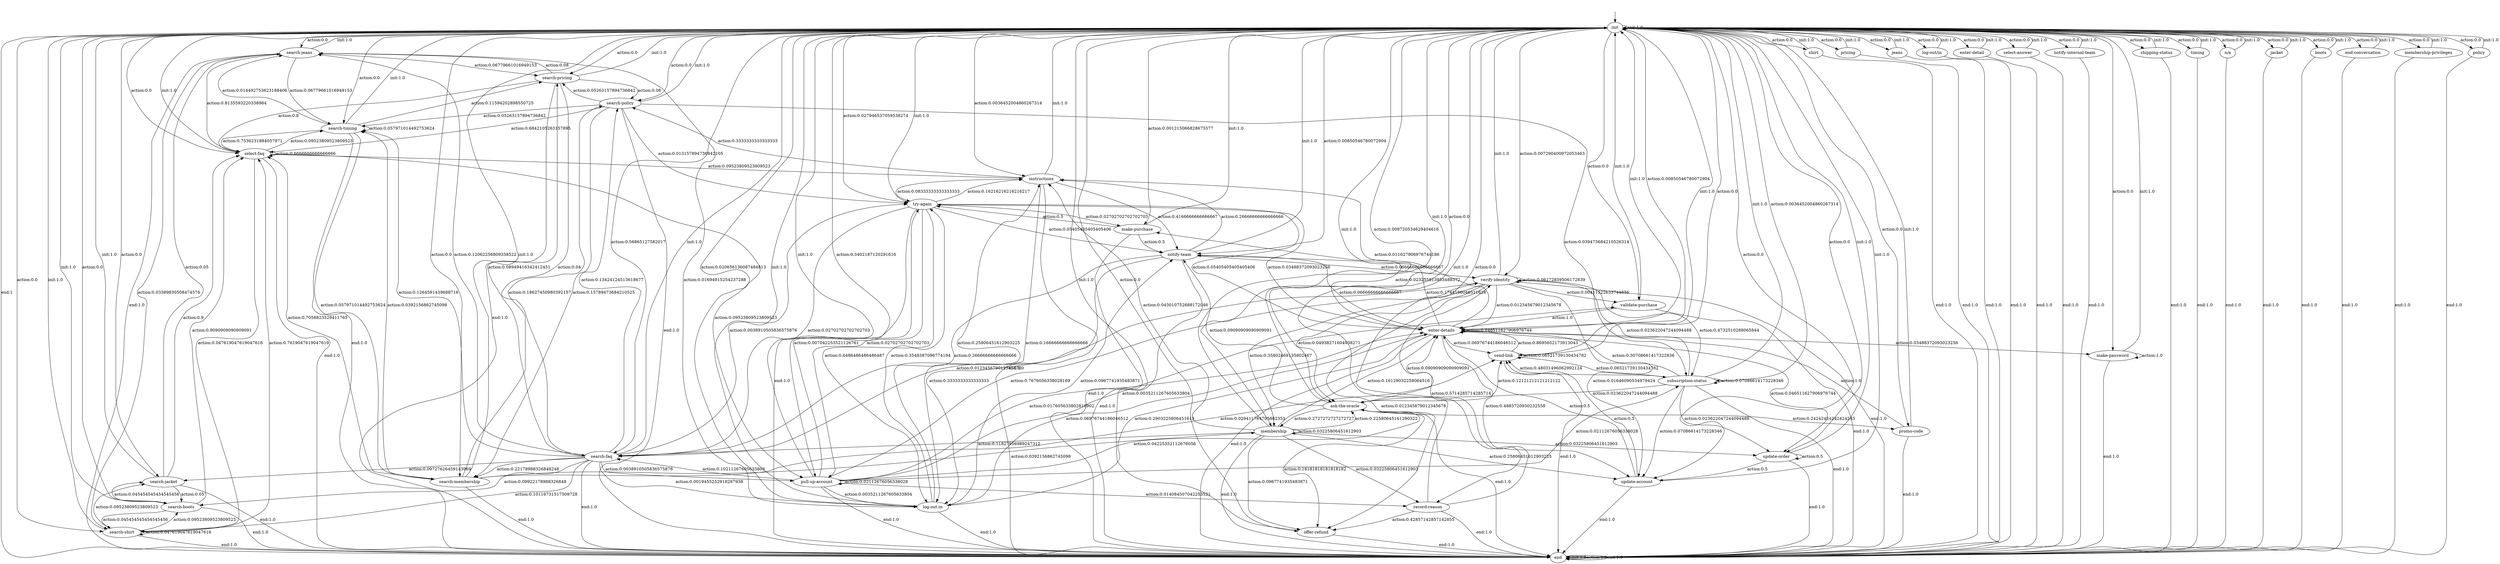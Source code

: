digraph learned_mdp {
s0 [label="init"];
s1 [label="offer-refund"];
s2 [label="search-jeans"];
s3 [label="make-purchase"];
s4 [label="shirt"];
s5 [label="pricing"];
s6 [label="search-pricing"];
s7 [label="search-membership"];
s8 [label="try-again"];
s9 [label="promo-code"];
s10 [label="jeans"];
s11 [label="log-out/in"];
s12 [label="enter-detail"];
s13 [label="select-answer"];
s14 [label="validate-purchase"];
s15 [label="notify-internal-team"];
s16 [label="verify-identity"];
s17 [label="log-out-in"];
s18 [label="update-order"];
s19 [label="subscription-status"];
s20 [label="select-faq"];
s21 [label="make-password"];
s22 [label="ask-the-oracle"];
s23 [label="instructions"];
s24 [label="search-timing"];
s25 [label="shipping-status"];
s26 [label="pull-up-account"];
s27 [label="search-boots"];
s28 [label="update-account"];
s29 [label="timing"];
s30 [label="n/a"];
s31 [label="jacket"];
s32 [label="boots"];
s33 [label="end-conversation"];
s34 [label="search-shirt"];
s35 [label="record-reason"];
s36 [label="search-jacket"];
s37 [label="send-link"];
s38 [label="enter-details"];
s39 [label="membership-privileges"];
s40 [label="search-faq"];
s41 [label="notify-team"];
s42 [label="membership"];
s43 [label="search-policy"];
s44 [label="policy"];
s45 [label="end"];
s0 -> s0  [label="init:1.0"];
s0 -> s1  [label="action:0.0"];
s0 -> s2  [label="action:0.0"];
s0 -> s3  [label="action:0.001215066828675577"];
s0 -> s4  [label="action:0.0"];
s0 -> s5  [label="action:0.0"];
s0 -> s6  [label="action:0.0"];
s0 -> s7  [label="action:0.0"];
s0 -> s8  [label="action:0.027946537059538274"];
s0 -> s9  [label="action:0.0"];
s0 -> s10  [label="action:0.0"];
s0 -> s11  [label="action:0.0"];
s0 -> s12  [label="action:0.0"];
s0 -> s13  [label="action:0.0"];
s0 -> s14  [label="action:0.0"];
s0 -> s15  [label="action:0.0"];
s0 -> s16  [label="action:0.007290400972053463"];
s0 -> s17  [label="action:0.020656136087484813"];
s0 -> s18  [label="action:0.0"];
s0 -> s19  [label="action:0.0036452004860267314"];
s0 -> s20  [label="action:0.0"];
s0 -> s21  [label="action:0.0"];
s0 -> s22  [label="action:0.0"];
s0 -> s23  [label="action:0.0036452004860267314"];
s0 -> s24  [label="action:0.0"];
s0 -> s25  [label="action:0.0"];
s0 -> s26  [label="action:0.3402187120291616"];
s0 -> s27  [label="action:0.0"];
s0 -> s28  [label="action:0.0"];
s0 -> s29  [label="action:0.0"];
s0 -> s30  [label="action:0.0"];
s0 -> s31  [label="action:0.0"];
s0 -> s32  [label="action:0.0"];
s0 -> s33  [label="action:0.0"];
s0 -> s34  [label="action:0.0"];
s0 -> s35  [label="action:0.0"];
s0 -> s36  [label="action:0.0"];
s0 -> s37  [label="action:0.0"];
s0 -> s38  [label="action:0.00850546780072904"];
s0 -> s39  [label="action:0.0"];
s0 -> s40  [label="action:0.56865127582017"];
s0 -> s41  [label="action:0.00850546780072904"];
s0 -> s42  [label="action:0.009720534629404616"];
s0 -> s43  [label="action:0.0"];
s0 -> s44  [label="action:0.0"];
s0 -> s45  [label="end:1"];
s1 -> s0  [label="init:1.0"];
s1 -> s45 [label="end:1.0"];
s2 -> s0  [label="init:1.0"];
s2 -> s6  [label="action:0.06779661016949153"];
s2 -> s17  [label="action:0.01694915254237288"];
s2 -> s20  [label="action:0.8135593220338984"];
s2 -> s24  [label="action:0.06779661016949153"];
s2 -> s34  [label="action:0.03389830508474576"];
s2 -> s45 [label="end:1.0"];
s3 -> s0  [label="init:1.0"];
s3 -> s8  [label="action:0.5"];
s3 -> s41  [label="action:0.5"];
s3 -> s45 [label="end:1.0"];
s4 -> s0  [label="init:1.0"];
s4 -> s45 [label="end:1.0"];
s5 -> s0  [label="init:1.0"];
s5 -> s45 [label="end:1.0"];
s6 -> s0  [label="init:1.0"];
s6 -> s2  [label="action:0.08"];
s6 -> s20  [label="action:0.8"];
s6 -> s40  [label="action:0.04"];
s6 -> s43  [label="action:0.08"];
s6 -> s45 [label="end:1.0"];
s7 -> s0  [label="init:1.0"];
s7 -> s20  [label="action:0.7058823529411765"];
s7 -> s24  [label="action:0.0392156862745098"];
s7 -> s37  [label="action:0.029411764705882353"];
s7 -> s42  [label="action:0.0392156862745098"];
s7 -> s43  [label="action:0.18627450980392157"];
s7 -> s45 [label="end:1.0"];
s8 -> s0  [label="init:1.0"];
s8 -> s3  [label="action:0.02702702702702703"];
s8 -> s17  [label="action:0.6486486486486487"];
s8 -> s23  [label="action:0.16216216216216217"];
s8 -> s26  [label="action:0.02702702702702703"];
s8 -> s38  [label="action:0.05405405405405406"];
s8 -> s40  [label="action:0.02702702702702703"];
s8 -> s41  [label="action:0.05405405405405406"];
s8 -> s45 [label="end:1.0"];
s9 -> s0  [label="init:1.0"];
s9 -> s38  [label="action:1.0"];
s9 -> s45 [label="end:1.0"];
s10 -> s0  [label="init:1.0"];
s10 -> s45 [label="end:1.0"];
s11 -> s0  [label="init:1.0"];
s11 -> s45 [label="end:1.0"];
s12 -> s0  [label="init:1.0"];
s12 -> s45 [label="end:1.0"];
s13 -> s0  [label="init:1.0"];
s13 -> s45 [label="end:1.0"];
s14 -> s0  [label="init:1.0"];
s14 -> s38  [label="action:1.0"];
s14 -> s45 [label="end:1.0"];
s15 -> s0  [label="init:1.0"];
s15 -> s45 [label="end:1.0"];
s16 -> s0  [label="init:1.0"];
s16 -> s1  [label="action:0.012345679012345678"];
s16 -> s14  [label="action:0.00411522633744856"];
s16 -> s16  [label="action:0.06172839506172839"];
s16 -> s19  [label="action:0.4732510288065844"];
s16 -> s22  [label="action:0.04938271604938271"];
s16 -> s28  [label="action:0.01646090534979424"];
s16 -> s38  [label="action:0.012345679012345678"];
s16 -> s40  [label="action:0.012345679012345678"];
s16 -> s42  [label="action:0.35802469135802467"];
s16 -> s45 [label="end:1.0"];
s17 -> s0  [label="init:1.0"];
s17 -> s8  [label="action:0.3548387096774194"];
s17 -> s23  [label="action:0.25806451612903225"];
s17 -> s38  [label="action:0.2903225806451613"];
s17 -> s41  [label="action:0.0967741935483871"];
s17 -> s45 [label="end:1.0"];
s18 -> s0  [label="init:1.0"];
s18 -> s18  [label="action:0.5"];
s18 -> s28  [label="action:0.5"];
s18 -> s45 [label="end:1.0"];
s19 -> s0  [label="init:1.0"];
s19 -> s16  [label="action:0.023622047244094488"];
s19 -> s18  [label="action:0.023622047244094488"];
s19 -> s19  [label="action:0.07086614173228346"];
s19 -> s22  [label="action:0.023622047244094488"];
s19 -> s28  [label="action:0.07086614173228346"];
s19 -> s37  [label="action:0.48031496062992124"];
s19 -> s38  [label="action:0.30708661417322836"];
s19 -> s45 [label="end:1.0"];
s20 -> s0  [label="init:1.0"];
s20 -> s20  [label="action:0.6666666666666666"];
s20 -> s23  [label="action:0.09523809523809523"];
s20 -> s24  [label="action:0.09523809523809523"];
s20 -> s26  [label="action:0.09523809523809523"];
s20 -> s34  [label="action:0.047619047619047616"];
s20 -> s45 [label="end:1.0"];
s21 -> s0  [label="init:1.0"];
s21 -> s21  [label="action:1.0"];
s21 -> s45 [label="end:1.0"];
s22 -> s0  [label="init:1.0"];
s22 -> s1  [label="action:0.18181818181818182"];
s22 -> s9  [label="action:0.24242424242424243"];
s22 -> s37  [label="action:0.12121212121212122"];
s22 -> s38  [label="action:0.09090909090909091"];
s22 -> s41  [label="action:0.09090909090909091"];
s22 -> s42  [label="action:0.2727272727272727"];
s22 -> s45 [label="end:1.0"];
s23 -> s0  [label="init:1.0"];
s23 -> s8  [label="action:0.08333333333333333"];
s23 -> s17  [label="action:0.16666666666666666"];
s23 -> s41  [label="action:0.4166666666666667"];
s23 -> s43  [label="action:0.3333333333333333"];
s23 -> s45 [label="end:1.0"];
s24 -> s0  [label="init:1.0"];
s24 -> s2  [label="action:0.014492753623188406"];
s24 -> s6  [label="action:0.11594202898550725"];
s24 -> s7  [label="action:0.057971014492753624"];
s24 -> s20  [label="action:0.7536231884057971"];
s24 -> s24  [label="action:0.057971014492753624"];
s24 -> s45 [label="end:1.0"];
s25 -> s0  [label="init:1.0"];
s25 -> s45 [label="end:1.0"];
s26 -> s0  [label="init:1.0"];
s26 -> s8  [label="action:0.007042253521126761"];
s26 -> s14  [label="action:0.0035211267605633804"];
s26 -> s16  [label="action:0.7676056338028169"];
s26 -> s17  [label="action:0.0035211267605633804"];
s26 -> s19  [label="action:0.02112676056338028"];
s26 -> s22  [label="action:0.04225352112676056"];
s26 -> s26  [label="action:0.02112676056338028"];
s26 -> s35  [label="action:0.014084507042253521"];
s26 -> s38  [label="action:0.017605633802816902"];
s26 -> s40  [label="action:0.10211267605633803"];
s26 -> s45 [label="end:1.0"];
s27 -> s0  [label="init:1.0"];
s27 -> s20  [label="action:0.9090909090909091"];
s27 -> s34  [label="action:0.045454545454545456"];
s27 -> s36  [label="action:0.045454545454545456"];
s27 -> s45 [label="end:1.0"];
s28 -> s0  [label="init:1.0"];
s28 -> s37  [label="action:0.5"];
s28 -> s38  [label="action:0.5"];
s28 -> s45 [label="end:1.0"];
s29 -> s0  [label="init:1.0"];
s29 -> s45 [label="end:1.0"];
s30 -> s0  [label="init:1.0"];
s30 -> s45 [label="end:1.0"];
s31 -> s0  [label="init:1.0"];
s31 -> s45 [label="end:1.0"];
s32 -> s0  [label="init:1.0"];
s32 -> s45 [label="end:1.0"];
s33 -> s0  [label="init:1.0"];
s33 -> s45 [label="end:1.0"];
s34 -> s0  [label="init:1.0"];
s34 -> s20  [label="action:0.7619047619047619"];
s34 -> s27  [label="action:0.09523809523809523"];
s34 -> s34  [label="action:0.047619047619047616"];
s34 -> s36  [label="action:0.09523809523809523"];
s34 -> s45 [label="end:1.0"];
s35 -> s0  [label="init:1.0"];
s35 -> s1  [label="action:0.42857142857142855"];
s35 -> s16  [label="action:0.5714285714285714"];
s35 -> s45 [label="end:1.0"];
s36 -> s0  [label="init:1.0"];
s36 -> s2  [label="action:0.05"];
s36 -> s20  [label="action:0.9"];
s36 -> s27  [label="action:0.05"];
s36 -> s45 [label="end:1.0"];
s37 -> s0  [label="init:1.0"];
s37 -> s19  [label="action:0.06521739130434782"];
s37 -> s37  [label="action:0.06521739130434782"];
s37 -> s38  [label="action:0.8695652173913043"];
s37 -> s45 [label="end:1.0"];
s38 -> s0  [label="init:1.0"];
s38 -> s3  [label="action:0.023255813953488372"];
s38 -> s8  [label="action:0.03488372093023256"];
s38 -> s17  [label="action:0.06976744186046512"];
s38 -> s18  [label="action:0.046511627906976744"];
s38 -> s21  [label="action:0.03488372093023256"];
s38 -> s23  [label="action:0.011627906976744186"];
s38 -> s28  [label="action:0.4883720930232558"];
s38 -> s37  [label="action:0.06976744186046512"];
s38 -> s38  [label="action:0.046511627906976744"];
s38 -> s41  [label="action:0.1744186046511628"];
s38 -> s45 [label="end:1.0"];
s39 -> s0  [label="init:1.0"];
s39 -> s45 [label="end:1.0"];
s40 -> s0  [label="init:1.0"];
s40 -> s2  [label="action:0.12062256809338522"];
s40 -> s6  [label="action:0.08949416342412451"];
s40 -> s7  [label="action:0.22178988326848248"];
s40 -> s8  [label="action:0.0038910505836575876"];
s40 -> s17  [label="action:0.0019455252918287938"];
s40 -> s24  [label="action:0.1264591439688716"];
s40 -> s26  [label="action:0.0038910505836575876"];
s40 -> s27  [label="action:0.09922178988326848"];
s40 -> s34  [label="action:0.10116731517509728"];
s40 -> s36  [label="action:0.09727626459143969"];
s40 -> s43  [label="action:0.13424124513618677"];
s40 -> s45 [label="end:1.0"];
s41 -> s0  [label="init:1.0"];
s41 -> s16  [label="action:0.06666666666666667"];
s41 -> s17  [label="action:0.3333333333333333"];
s41 -> s23  [label="action:0.26666666666666666"];
s41 -> s38  [label="action:0.06666666666666667"];
s41 -> s40  [label="action:0.26666666666666666"];
s41 -> s45 [label="end:1.0"];
s42 -> s0  [label="init:1.0"];
s42 -> s1  [label="action:0.0967741935483871"];
s42 -> s18  [label="action:0.03225806451612903"];
s42 -> s22  [label="action:0.22580645161290322"];
s42 -> s23  [label="action:0.043010752688172046"];
s42 -> s28  [label="action:0.25806451612903225"];
s42 -> s35  [label="action:0.03225806451612903"];
s42 -> s38  [label="action:0.16129032258064516"];
s42 -> s40  [label="action:0.11827956989247312"];
s42 -> s42  [label="action:0.03225806451612903"];
s42 -> s45 [label="end:1.0"];
s43 -> s0  [label="init:1.0"];
s43 -> s6  [label="action:0.05263157894736842"];
s43 -> s7  [label="action:0.15789473684210525"];
s43 -> s8  [label="action:0.013157894736842105"];
s43 -> s19  [label="action:0.039473684210526314"];
s43 -> s20  [label="action:0.6842105263157895"];
s43 -> s24  [label="action:0.05263157894736842"];
s43 -> s45 [label="end:1.0"];
s44 -> s0  [label="init:1.0"];
s44 -> s45 [label="end:1.0"];
s45 -> s45 [label="init:1.0"];
s45 -> s45  [label="action:1.0"];
s45 -> s45  [label="end:1.0"];
__start0 [label="", shape=none];
__start0 -> s0  [label=""];
}